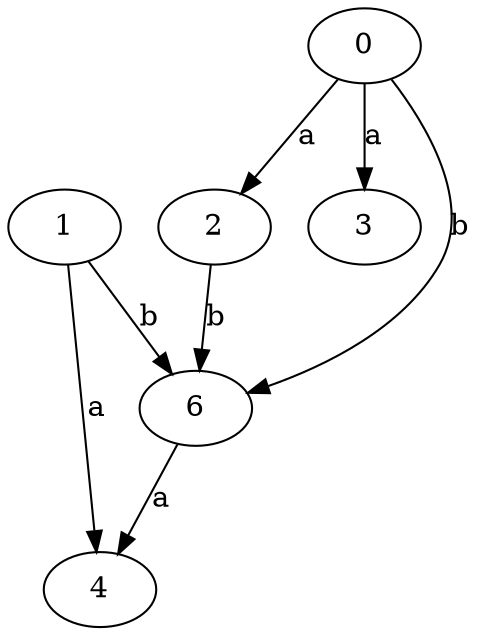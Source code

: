 strict digraph  {
2;
0;
1;
3;
4;
6;
2 -> 6  [label=b];
0 -> 2  [label=a];
0 -> 3  [label=a];
0 -> 6  [label=b];
1 -> 4  [label=a];
1 -> 6  [label=b];
6 -> 4  [label=a];
}
